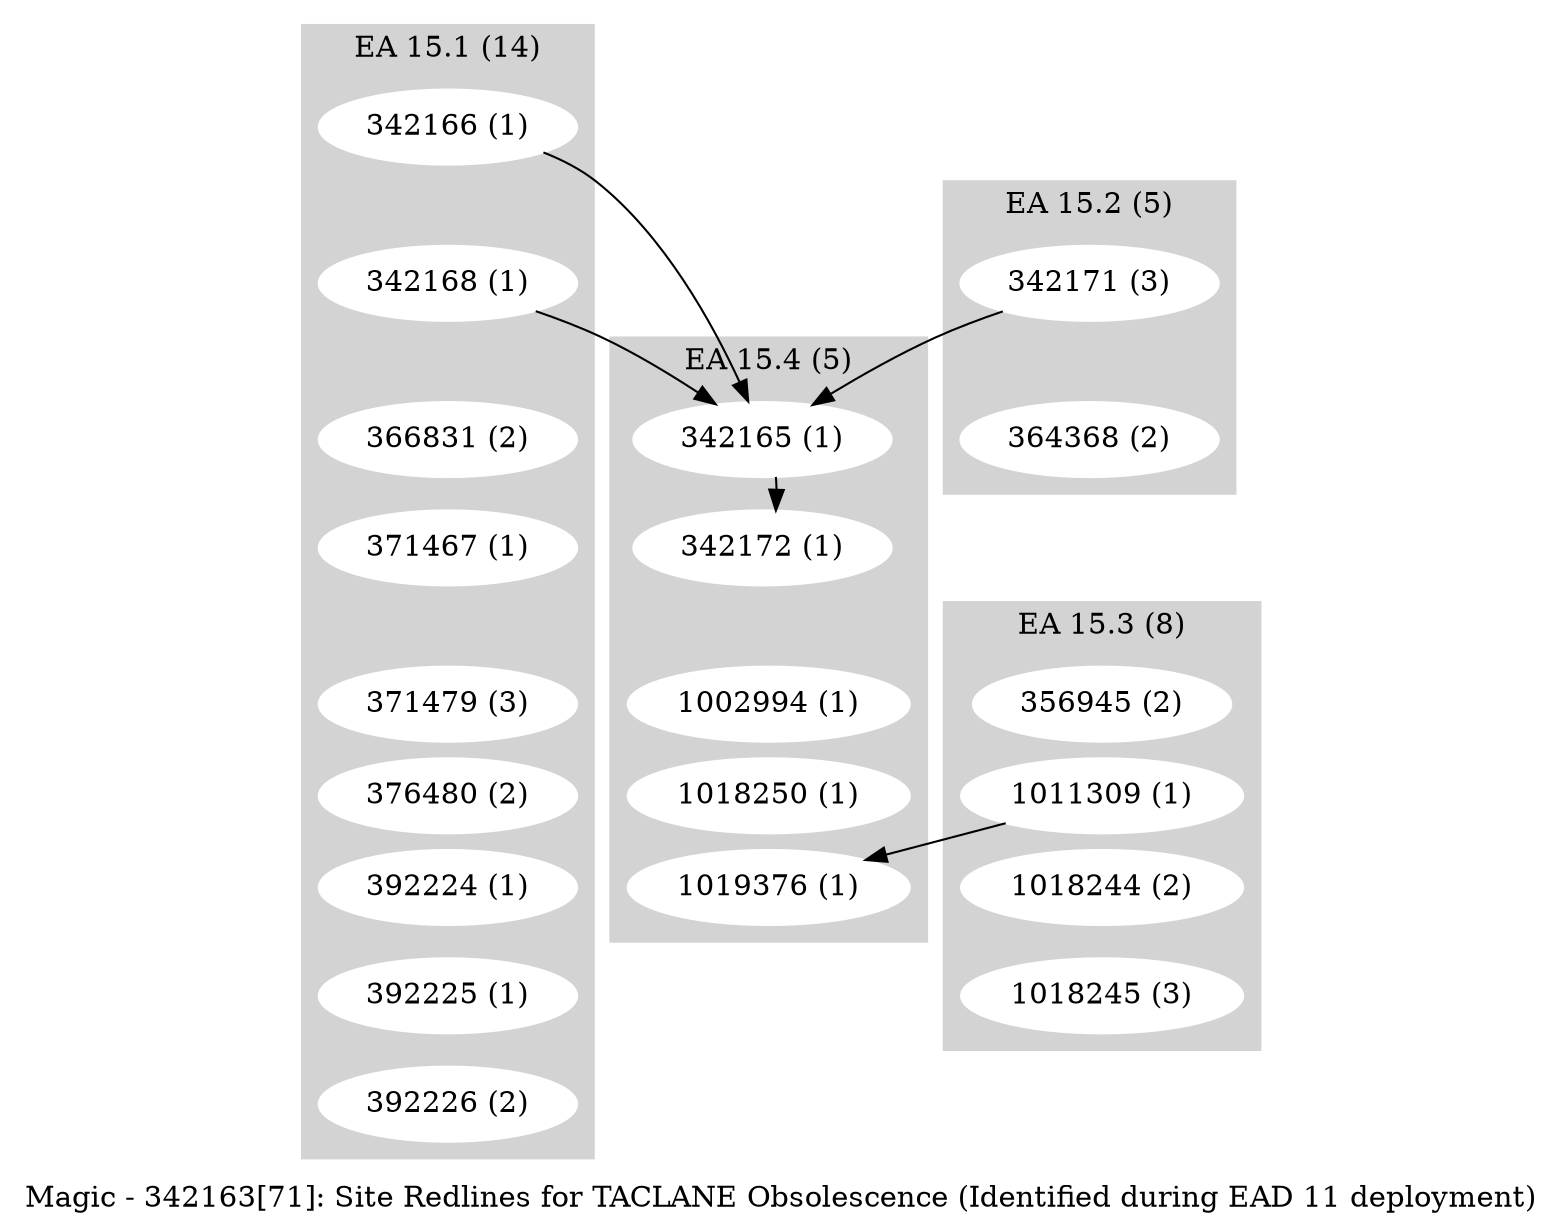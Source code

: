 digraph G {
    label = "Magic - 342163[71]: Site Redlines for TACLANE Obsolescence (Identified during EAD 11 deployment)";
    ranksep = .1
    subgraph cluster_1 {
        style=filled;
        color=lightgrey;
        node [style=filled,color=white];
        "342166 (1)" ->       
        "342168 (1)" ->       
        "366831 (2)" ->       
        "371467 (1)" ->       
        "371479 (3)" ->       
        "376480 (2)" ->       
        "392224 (1)" ->       
        "392225 (1)" ->       
        "392226 (2)"
        [style=invis];
        label = "EA 15.1 (14)";
    }
    subgraph cluster_2 {
        style=filled;
        color=lightgrey;
        node [style=filled,color=white];
        "342171 (3)" ->       
        "364368 (2)"
        [style=invis];
        label = "EA 15.2 (5)";
    }
    subgraph cluster_3 {
        style=filled;
        color=lightgrey;
        node [style=filled,color=white];
        "356945 (2)" ->       
        "1011309 (1)" ->       
        "1018244 (2)" ->       
        "1018245 (3)"
        [style=invis];
        label = "EA 15.3 (8)";
    }
    subgraph cluster_4 {
        style=filled;
        color=lightgrey;
        node [style=filled,color=white];
        "342165 (1)" ->       
        "342172 (1)" ->       
        "1002994 (1)" ->       
        "1018250 (1)" ->       
        "1019376 (1)"
        [style=invis];
        label = "EA 15.4 (5)";
    }
    "1011309 (1)" -> "1019376 (1)";
    "342171 (3)" -> "342165 (1)";
    "342168 (1)" -> "342165 (1)";
    "342166 (1)" -> "342165 (1)";
    "342165 (1)" -> "342172 (1)";
}
